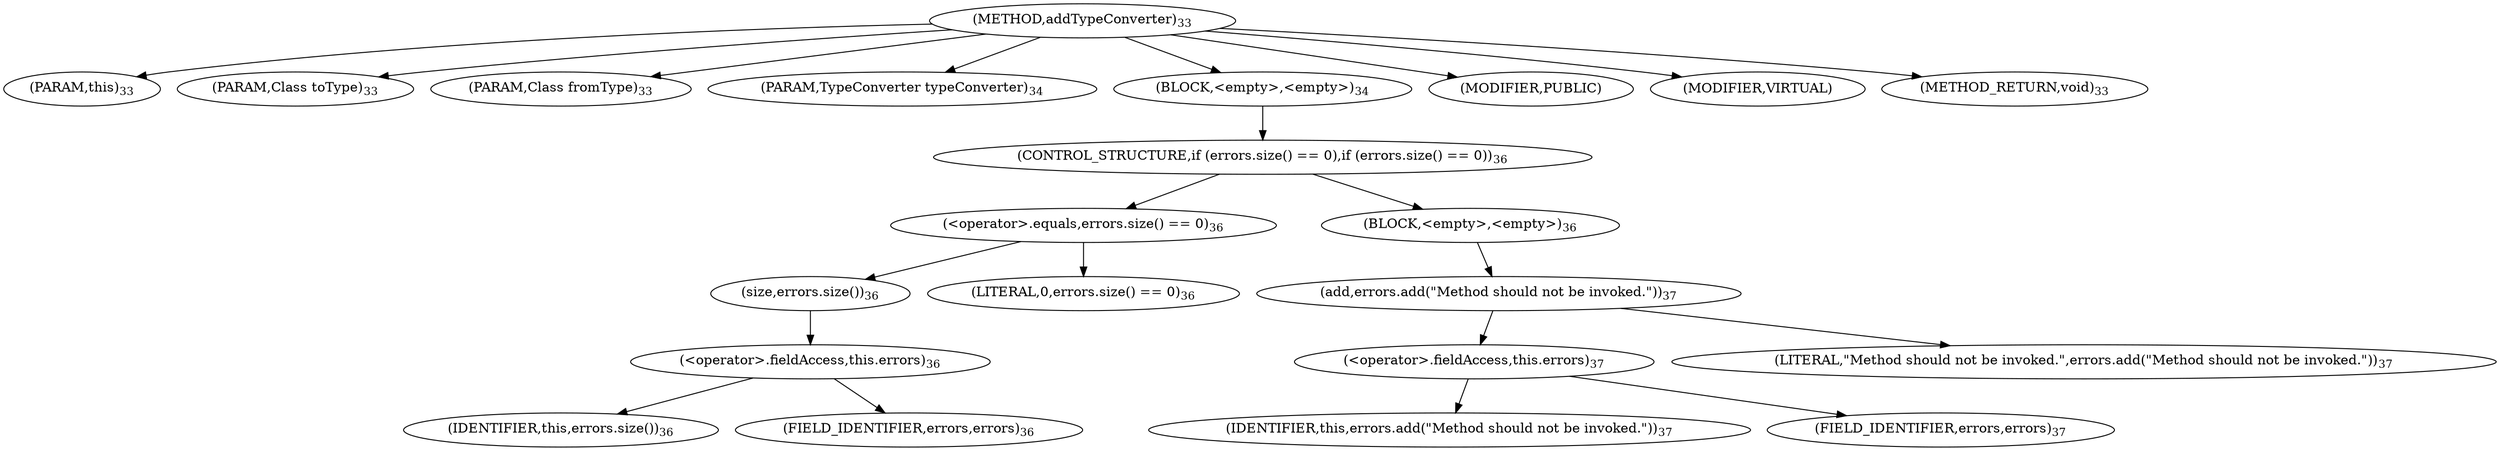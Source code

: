 digraph "addTypeConverter" {  
"39" [label = <(METHOD,addTypeConverter)<SUB>33</SUB>> ]
"40" [label = <(PARAM,this)<SUB>33</SUB>> ]
"41" [label = <(PARAM,Class toType)<SUB>33</SUB>> ]
"42" [label = <(PARAM,Class fromType)<SUB>33</SUB>> ]
"43" [label = <(PARAM,TypeConverter typeConverter)<SUB>34</SUB>> ]
"44" [label = <(BLOCK,&lt;empty&gt;,&lt;empty&gt;)<SUB>34</SUB>> ]
"45" [label = <(CONTROL_STRUCTURE,if (errors.size() == 0),if (errors.size() == 0))<SUB>36</SUB>> ]
"46" [label = <(&lt;operator&gt;.equals,errors.size() == 0)<SUB>36</SUB>> ]
"47" [label = <(size,errors.size())<SUB>36</SUB>> ]
"48" [label = <(&lt;operator&gt;.fieldAccess,this.errors)<SUB>36</SUB>> ]
"49" [label = <(IDENTIFIER,this,errors.size())<SUB>36</SUB>> ]
"50" [label = <(FIELD_IDENTIFIER,errors,errors)<SUB>36</SUB>> ]
"51" [label = <(LITERAL,0,errors.size() == 0)<SUB>36</SUB>> ]
"52" [label = <(BLOCK,&lt;empty&gt;,&lt;empty&gt;)<SUB>36</SUB>> ]
"53" [label = <(add,errors.add(&quot;Method should not be invoked.&quot;))<SUB>37</SUB>> ]
"54" [label = <(&lt;operator&gt;.fieldAccess,this.errors)<SUB>37</SUB>> ]
"55" [label = <(IDENTIFIER,this,errors.add(&quot;Method should not be invoked.&quot;))<SUB>37</SUB>> ]
"56" [label = <(FIELD_IDENTIFIER,errors,errors)<SUB>37</SUB>> ]
"57" [label = <(LITERAL,&quot;Method should not be invoked.&quot;,errors.add(&quot;Method should not be invoked.&quot;))<SUB>37</SUB>> ]
"58" [label = <(MODIFIER,PUBLIC)> ]
"59" [label = <(MODIFIER,VIRTUAL)> ]
"60" [label = <(METHOD_RETURN,void)<SUB>33</SUB>> ]
  "39" -> "40" 
  "39" -> "41" 
  "39" -> "42" 
  "39" -> "43" 
  "39" -> "44" 
  "39" -> "58" 
  "39" -> "59" 
  "39" -> "60" 
  "44" -> "45" 
  "45" -> "46" 
  "45" -> "52" 
  "46" -> "47" 
  "46" -> "51" 
  "47" -> "48" 
  "48" -> "49" 
  "48" -> "50" 
  "52" -> "53" 
  "53" -> "54" 
  "53" -> "57" 
  "54" -> "55" 
  "54" -> "56" 
}
